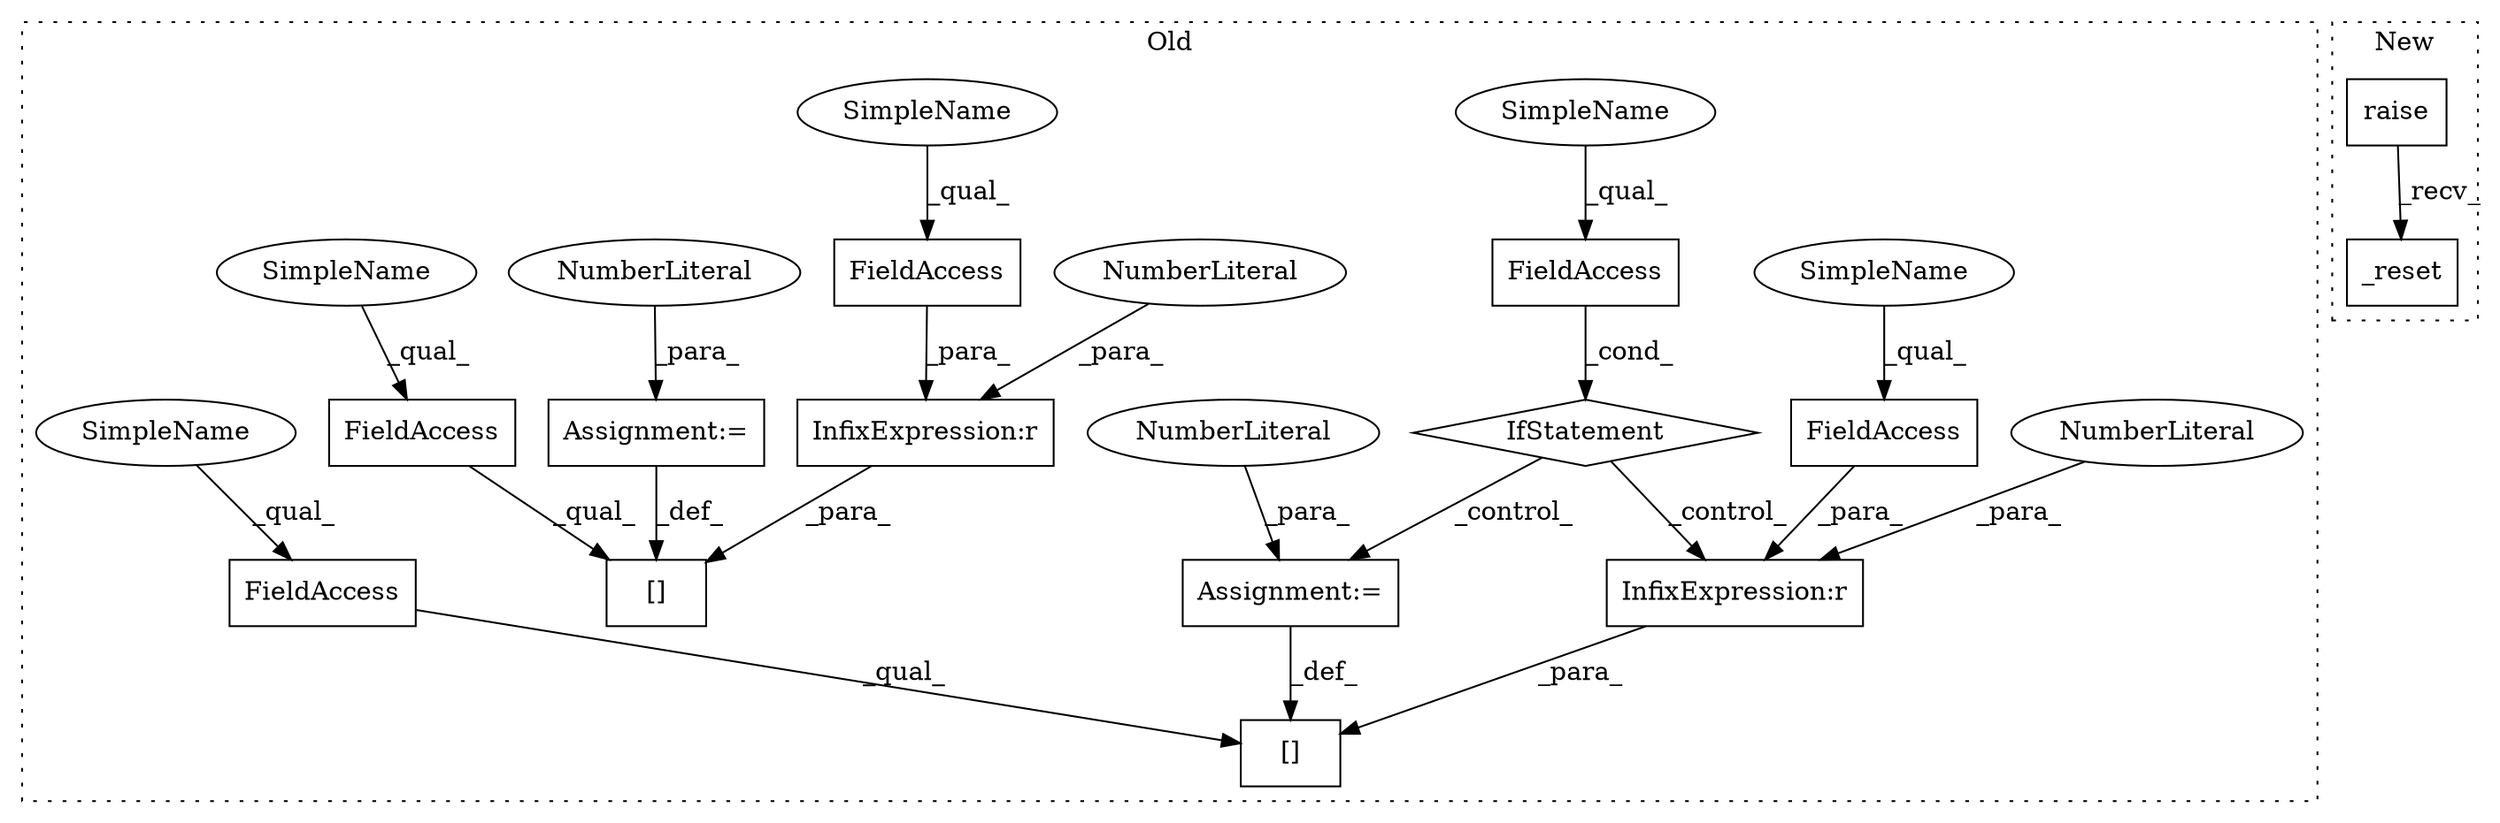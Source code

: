 digraph G {
subgraph cluster0 {
1 [label="IfStatement" a="25" s="8170,8185" l="4,2" shape="diamond"];
3 [label="FieldAccess" a="22" s="8174" l="11" shape="box"];
4 [label="Assignment:=" a="7" s="8216" l="1" shape="box"];
6 [label="FieldAccess" a="22" s="8203" l="6" shape="box"];
7 [label="FieldAccess" a="22" s="8045" l="6" shape="box"];
8 [label="FieldAccess" a="22" s="8053" l="6" shape="box"];
9 [label="InfixExpression:r" a="27" s="8059" l="4" shape="box"];
10 [label="NumberLiteral" a="34" s="8063" l="1" shape="ellipse"];
11 [label="[]" a="2" s="8045,8065" l="7,1" shape="box"];
12 [label="Assignment:=" a="7" s="8066" l="1" shape="box"];
13 [label="NumberLiteral" a="34" s="8067" l="1" shape="ellipse"];
14 [label="[]" a="2" s="8195,8215" l="7,1" shape="box"];
15 [label="InfixExpression:r" a="27" s="8209" l="4" shape="box"];
16 [label="NumberLiteral" a="34" s="8217" l="1" shape="ellipse"];
17 [label="NumberLiteral" a="34" s="8213" l="1" shape="ellipse"];
18 [label="FieldAccess" a="22" s="8195" l="6" shape="box"];
19 [label="SimpleName" a="42" s="8203" l="4" shape="ellipse"];
20 [label="SimpleName" a="42" s="8174" l="4" shape="ellipse"];
21 [label="SimpleName" a="42" s="8053" l="4" shape="ellipse"];
22 [label="SimpleName" a="42" s="8195" l="4" shape="ellipse"];
23 [label="SimpleName" a="42" s="8045" l="4" shape="ellipse"];
label = "Old";
style="dotted";
}
subgraph cluster1 {
2 [label="_reset" a="32" s="6024" l="8" shape="box"];
5 [label="raise" a="32" s="6016" l="7" shape="box"];
label = "New";
style="dotted";
}
1 -> 4 [label="_control_"];
1 -> 15 [label="_control_"];
3 -> 1 [label="_cond_"];
4 -> 14 [label="_def_"];
5 -> 2 [label="_recv_"];
6 -> 15 [label="_para_"];
7 -> 11 [label="_qual_"];
8 -> 9 [label="_para_"];
9 -> 11 [label="_para_"];
10 -> 9 [label="_para_"];
12 -> 11 [label="_def_"];
13 -> 12 [label="_para_"];
15 -> 14 [label="_para_"];
16 -> 4 [label="_para_"];
17 -> 15 [label="_para_"];
18 -> 14 [label="_qual_"];
19 -> 6 [label="_qual_"];
20 -> 3 [label="_qual_"];
21 -> 8 [label="_qual_"];
22 -> 18 [label="_qual_"];
23 -> 7 [label="_qual_"];
}